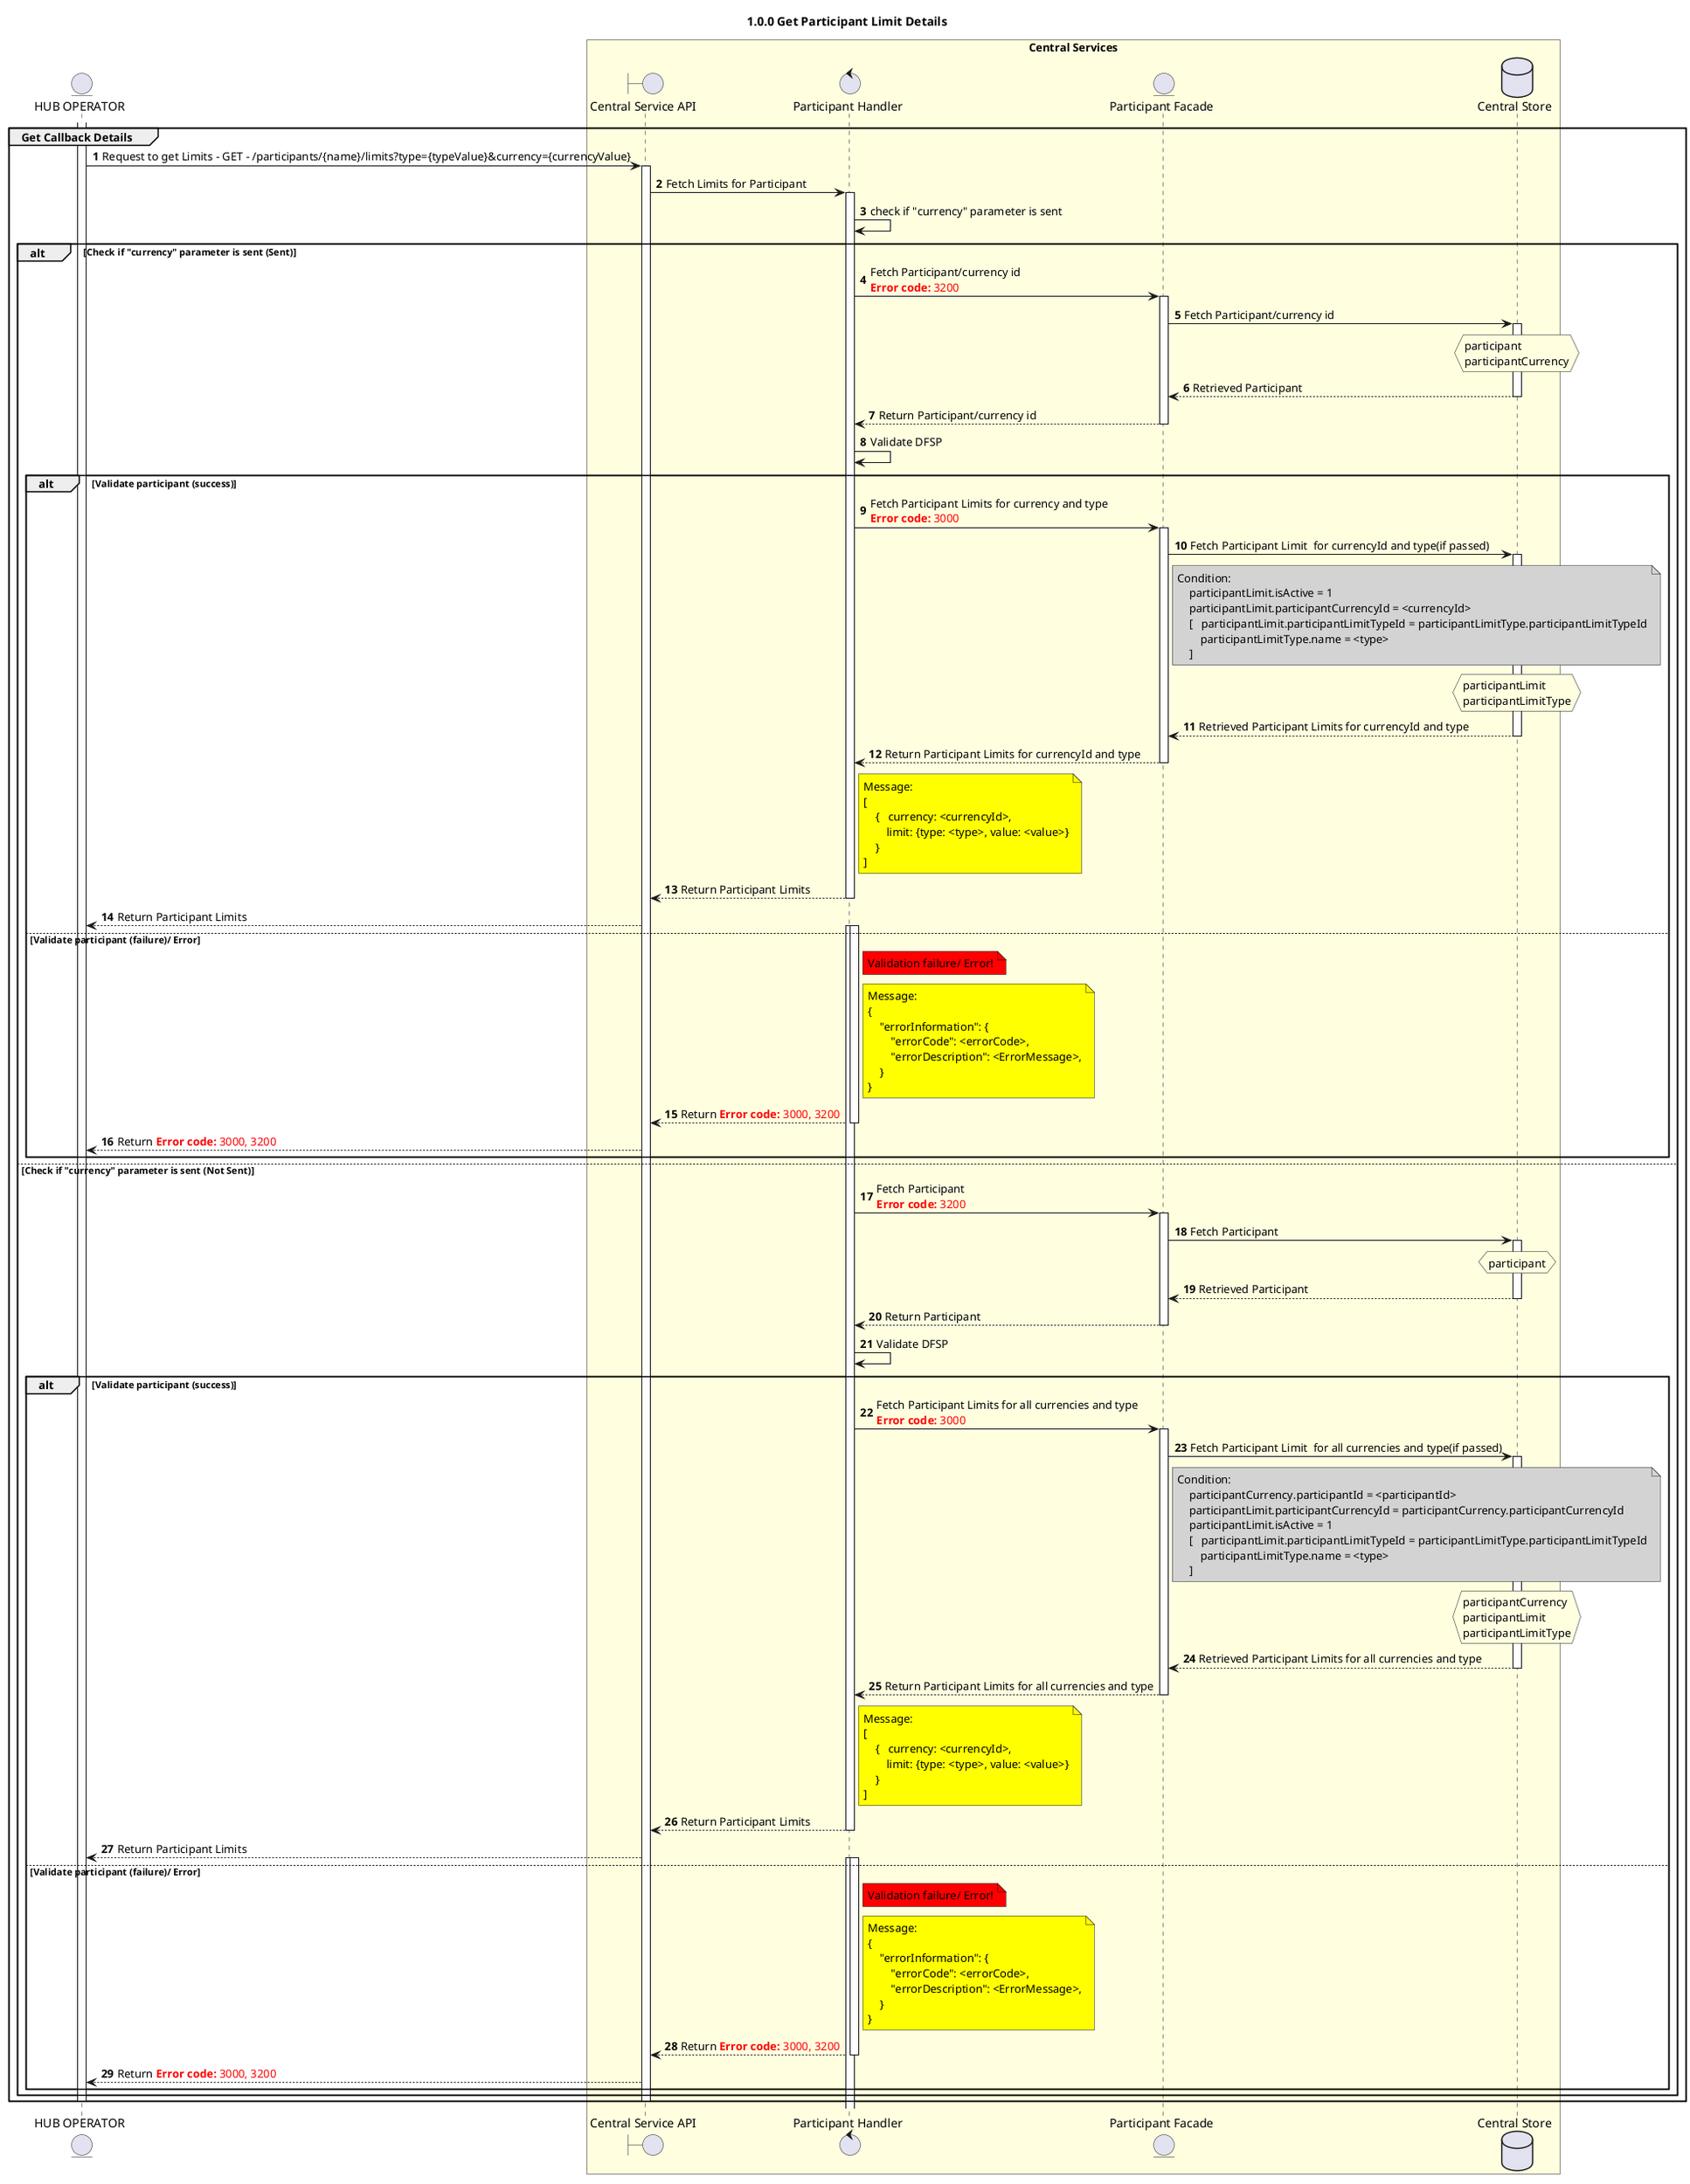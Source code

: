 @startuml
' declate title
title 1.0.0 Get Participant Limit Details

autonumber


' Actor Keys:
' boundary - APIs/Interfaces, etc
' collections - Kafka Topics
' control - Kafka Consumers
' entity - Database Access Objects
' database - Database Persistance Store

' declare actors
entity "HUB OPERATOR" as OPERATOR
boundary "Central Service API" as CSAPI
control "Participant Handler" as PARTICIPANT_HANDLER
entity "Central Service API" as CSAPI
entity "Participant Facade" as PARTICIPANT_DAO
database "Central Store" as DB

box "Central Services" #LightYellow
participant CSAPI
participant PARTICIPANT_HANDLER
participant PARTICIPANT_DAO
participant DB
end box

' start flow

activate OPERATOR
group Get Callback Details
    OPERATOR -> CSAPI: Request to get Limits - GET - /participants/{name}/limits?type={typeValue}&currency={currencyValue}
    activate CSAPI
    CSAPI -> PARTICIPANT_HANDLER: Fetch Limits for Participant
    activate PARTICIPANT_HANDLER
    PARTICIPANT_HANDLER -> PARTICIPANT_HANDLER: check if "currency" parameter is sent
    alt Check if "currency" parameter is sent (Sent)
        PARTICIPANT_HANDLER ->PARTICIPANT_DAO: Fetch Participant/currency id \n<color #FF0000><b>Error code:</b> 3200</color>

        activate PARTICIPANT_DAO
        PARTICIPANT_DAO ->DB: Fetch Participant/currency id
        activate DB
        hnote over DB #lightyellow
            participant
            participantCurrency
        end note
        DB --> PARTICIPANT_DAO: Retrieved Participant
        deactivate DB
        PARTICIPANT_DAO -->PARTICIPANT_HANDLER: Return Participant/currency id
        deactivate PARTICIPANT_DAO
        PARTICIPANT_HANDLER ->PARTICIPANT_HANDLER: Validate DFSP
        alt Validate participant (success)
            PARTICIPANT_HANDLER ->PARTICIPANT_DAO: Fetch Participant Limits for currency and type \n<color #FF0000><b>Error code:</b> 3000</color>
            activate PARTICIPANT_DAO
            PARTICIPANT_DAO ->DB: Fetch Participant Limit  for currencyId and type(if passed)
            note right of PARTICIPANT_DAO #lightgrey
            Condition:
                participantLimit.isActive = 1
                participantLimit.participantCurrencyId = <currencyId>
                [   participantLimit.participantLimitTypeId = participantLimitType.participantLimitTypeId
                    participantLimitType.name = <type>
                ]
            end note

            activate DB
            hnote over DB #lightyellow
                participantLimit
                participantLimitType
            end note
            DB --> PARTICIPANT_DAO: Retrieved Participant Limits for currencyId and type
            deactivate DB
            PARTICIPANT_DAO -->PARTICIPANT_HANDLER: Return Participant Limits for currencyId and type
            deactivate PARTICIPANT_DAO
            note right of PARTICIPANT_HANDLER #yellow
                Message:
                [   
                    {   currency: <currencyId>,
                        limit: {type: <type>, value: <value>}
                    }
                ]
            end note
            PARTICIPANT_HANDLER -->CSAPI: Return Participant Limits
            deactivate PARTICIPANT_HANDLER
            CSAPI -->OPERATOR: Return Participant Limits


        else Validate participant (failure)/ Error
                activate PARTICIPANT_HANDLER
                note right of PARTICIPANT_HANDLER #red: Validation failure/ Error!
                activate PARTICIPANT_HANDLER
                note right of PARTICIPANT_HANDLER #yellow
                    Message:
                    {
                        "errorInformation": {
                            "errorCode": <errorCode>,
                            "errorDescription": <ErrorMessage>,
                        }
                    }
                end note
                PARTICIPANT_HANDLER -->CSAPI: Return <color #FF0000><b>Error code:</b> 3000, 3200</color>
                deactivate PARTICIPANT_HANDLER
                CSAPI -->OPERATOR: Return <color #FF0000><b>Error code:</b> 3000, 3200</color>
        end

    else Check if "currency" parameter is sent (Not Sent)
        PARTICIPANT_HANDLER ->PARTICIPANT_DAO: Fetch Participant \n<color #FF0000><b>Error code:</b> 3200</color>

        activate PARTICIPANT_DAO
        PARTICIPANT_DAO ->DB: Fetch Participant
        activate DB
        hnote over DB #lightyellow
            participant
        end note
        DB --> PARTICIPANT_DAO: Retrieved Participant
        deactivate DB
        PARTICIPANT_DAO -->PARTICIPANT_HANDLER: Return Participant
        deactivate PARTICIPANT_DAO
        PARTICIPANT_HANDLER ->PARTICIPANT_HANDLER: Validate DFSP
        alt Validate participant (success)
            PARTICIPANT_HANDLER ->PARTICIPANT_DAO: Fetch Participant Limits for all currencies and type \n<color #FF0000><b>Error code:</b> 3000</color>
            activate PARTICIPANT_DAO
            PARTICIPANT_DAO ->DB: Fetch Participant Limit  for all currencies and type(if passed)
            note right of PARTICIPANT_DAO #lightgrey
            Condition:
                participantCurrency.participantId = <participantId>
                participantLimit.participantCurrencyId = participantCurrency.participantCurrencyId
                participantLimit.isActive = 1
                [   participantLimit.participantLimitTypeId = participantLimitType.participantLimitTypeId
                    participantLimitType.name = <type>
                ]
            end note

            activate DB
            hnote over DB #lightyellow
                participantCurrency
                participantLimit
                participantLimitType
            end note
            DB --> PARTICIPANT_DAO: Retrieved Participant Limits for all currencies and type
            deactivate DB
            PARTICIPANT_DAO -->PARTICIPANT_HANDLER: Return Participant Limits for all currencies and type
            deactivate PARTICIPANT_DAO
            note right of PARTICIPANT_HANDLER #yellow
                Message:
                [   
                    {   currency: <currencyId>,
                        limit: {type: <type>, value: <value>}
                    }
                ]
            end note
            PARTICIPANT_HANDLER -->CSAPI: Return Participant Limits
            deactivate PARTICIPANT_HANDLER
            CSAPI -->OPERATOR: Return Participant Limits


        else Validate participant (failure)/ Error
                activate PARTICIPANT_HANDLER
                note right of PARTICIPANT_HANDLER #red: Validation failure/ Error!
                activate PARTICIPANT_HANDLER
                note right of PARTICIPANT_HANDLER #yellow
                    Message:
                    {
                        "errorInformation": {
                            "errorCode": <errorCode>,
                            "errorDescription": <ErrorMessage>,
                        }
                    }
                end note
                PARTICIPANT_HANDLER -->CSAPI: Return <color #FF0000><b>Error code:</b> 3000, 3200</color>
                deactivate PARTICIPANT_HANDLER
                CSAPI -->OPERATOR: Return <color #FF0000><b>Error code:</b> 3000, 3200</color>
        end
    end


    deactivate CSAPI
    deactivate OPERATOR
end

@enduml
